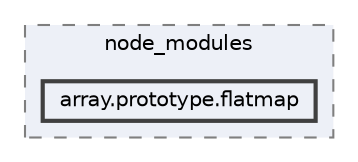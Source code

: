 digraph "pkiclassroomrescheduler/src/main/frontend/node_modules/array.prototype.flatmap"
{
 // LATEX_PDF_SIZE
  bgcolor="transparent";
  edge [fontname=Helvetica,fontsize=10,labelfontname=Helvetica,labelfontsize=10];
  node [fontname=Helvetica,fontsize=10,shape=box,height=0.2,width=0.4];
  compound=true
  subgraph clusterdir_72953eda66ccb3a2722c28e1c3e6c23b {
    graph [ bgcolor="#edf0f7", pencolor="grey50", label="node_modules", fontname=Helvetica,fontsize=10 style="filled,dashed", URL="dir_72953eda66ccb3a2722c28e1c3e6c23b.html",tooltip=""]
  dir_a255e3ce833d7b91881a5c9b2f0e9464 [label="array.prototype.flatmap", fillcolor="#edf0f7", color="grey25", style="filled,bold", URL="dir_a255e3ce833d7b91881a5c9b2f0e9464.html",tooltip=""];
  }
}
